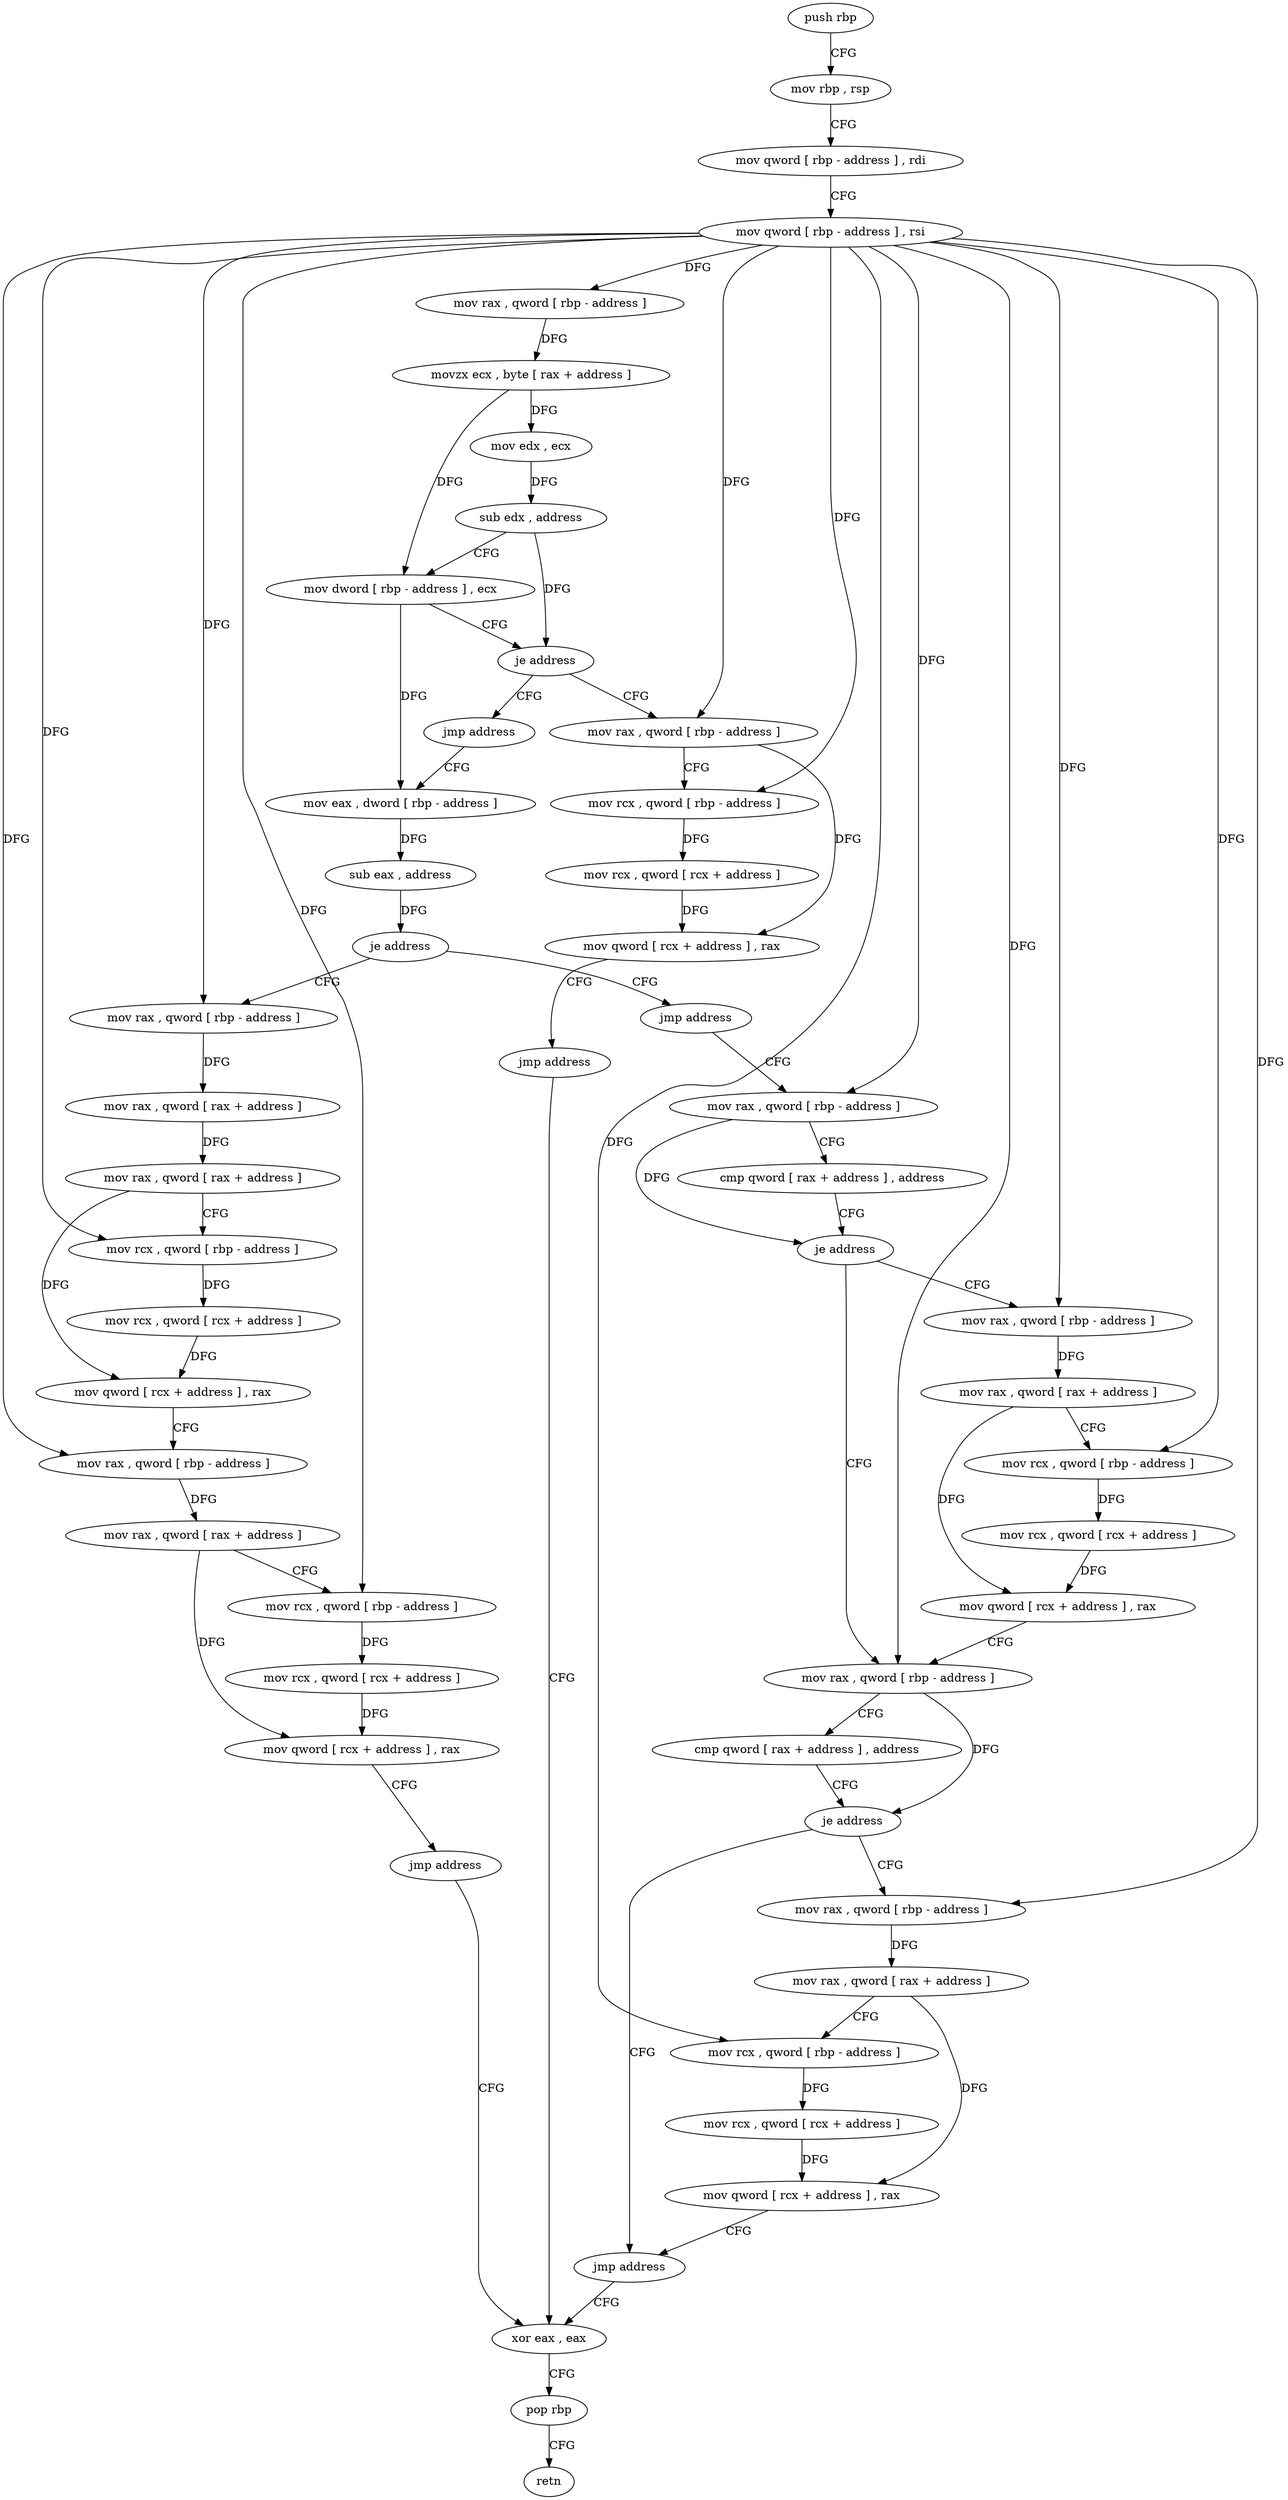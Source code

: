 digraph "func" {
"4269792" [label = "push rbp" ]
"4269793" [label = "mov rbp , rsp" ]
"4269796" [label = "mov qword [ rbp - address ] , rdi" ]
"4269800" [label = "mov qword [ rbp - address ] , rsi" ]
"4269804" [label = "mov rax , qword [ rbp - address ]" ]
"4269808" [label = "movzx ecx , byte [ rax + address ]" ]
"4269812" [label = "mov edx , ecx" ]
"4269814" [label = "sub edx , address" ]
"4269817" [label = "mov dword [ rbp - address ] , ecx" ]
"4269820" [label = "je address" ]
"4269848" [label = "mov rax , qword [ rbp - address ]" ]
"4269826" [label = "jmp address" ]
"4269852" [label = "mov rcx , qword [ rbp - address ]" ]
"4269856" [label = "mov rcx , qword [ rcx + address ]" ]
"4269860" [label = "mov qword [ rcx + address ] , rax" ]
"4269864" [label = "jmp address" ]
"4269993" [label = "xor eax , eax" ]
"4269831" [label = "mov eax , dword [ rbp - address ]" ]
"4269995" [label = "pop rbp" ]
"4269996" [label = "retn" ]
"4269834" [label = "sub eax , address" ]
"4269837" [label = "je address" ]
"4269869" [label = "mov rax , qword [ rbp - address ]" ]
"4269843" [label = "jmp address" ]
"4269873" [label = "mov rax , qword [ rax + address ]" ]
"4269877" [label = "mov rax , qword [ rax + address ]" ]
"4269881" [label = "mov rcx , qword [ rbp - address ]" ]
"4269885" [label = "mov rcx , qword [ rcx + address ]" ]
"4269889" [label = "mov qword [ rcx + address ] , rax" ]
"4269893" [label = "mov rax , qword [ rbp - address ]" ]
"4269897" [label = "mov rax , qword [ rax + address ]" ]
"4269901" [label = "mov rcx , qword [ rbp - address ]" ]
"4269905" [label = "mov rcx , qword [ rcx + address ]" ]
"4269909" [label = "mov qword [ rcx + address ] , rax" ]
"4269913" [label = "jmp address" ]
"4269918" [label = "mov rax , qword [ rbp - address ]" ]
"4269922" [label = "cmp qword [ rax + address ] , address" ]
"4269927" [label = "je address" ]
"4269953" [label = "mov rax , qword [ rbp - address ]" ]
"4269933" [label = "mov rax , qword [ rbp - address ]" ]
"4269957" [label = "cmp qword [ rax + address ] , address" ]
"4269962" [label = "je address" ]
"4269988" [label = "jmp address" ]
"4269968" [label = "mov rax , qword [ rbp - address ]" ]
"4269937" [label = "mov rax , qword [ rax + address ]" ]
"4269941" [label = "mov rcx , qword [ rbp - address ]" ]
"4269945" [label = "mov rcx , qword [ rcx + address ]" ]
"4269949" [label = "mov qword [ rcx + address ] , rax" ]
"4269972" [label = "mov rax , qword [ rax + address ]" ]
"4269976" [label = "mov rcx , qword [ rbp - address ]" ]
"4269980" [label = "mov rcx , qword [ rcx + address ]" ]
"4269984" [label = "mov qword [ rcx + address ] , rax" ]
"4269792" -> "4269793" [ label = "CFG" ]
"4269793" -> "4269796" [ label = "CFG" ]
"4269796" -> "4269800" [ label = "CFG" ]
"4269800" -> "4269804" [ label = "DFG" ]
"4269800" -> "4269848" [ label = "DFG" ]
"4269800" -> "4269852" [ label = "DFG" ]
"4269800" -> "4269869" [ label = "DFG" ]
"4269800" -> "4269881" [ label = "DFG" ]
"4269800" -> "4269893" [ label = "DFG" ]
"4269800" -> "4269901" [ label = "DFG" ]
"4269800" -> "4269918" [ label = "DFG" ]
"4269800" -> "4269953" [ label = "DFG" ]
"4269800" -> "4269933" [ label = "DFG" ]
"4269800" -> "4269941" [ label = "DFG" ]
"4269800" -> "4269968" [ label = "DFG" ]
"4269800" -> "4269976" [ label = "DFG" ]
"4269804" -> "4269808" [ label = "DFG" ]
"4269808" -> "4269812" [ label = "DFG" ]
"4269808" -> "4269817" [ label = "DFG" ]
"4269812" -> "4269814" [ label = "DFG" ]
"4269814" -> "4269817" [ label = "CFG" ]
"4269814" -> "4269820" [ label = "DFG" ]
"4269817" -> "4269820" [ label = "CFG" ]
"4269817" -> "4269831" [ label = "DFG" ]
"4269820" -> "4269848" [ label = "CFG" ]
"4269820" -> "4269826" [ label = "CFG" ]
"4269848" -> "4269852" [ label = "CFG" ]
"4269848" -> "4269860" [ label = "DFG" ]
"4269826" -> "4269831" [ label = "CFG" ]
"4269852" -> "4269856" [ label = "DFG" ]
"4269856" -> "4269860" [ label = "DFG" ]
"4269860" -> "4269864" [ label = "CFG" ]
"4269864" -> "4269993" [ label = "CFG" ]
"4269993" -> "4269995" [ label = "CFG" ]
"4269831" -> "4269834" [ label = "DFG" ]
"4269995" -> "4269996" [ label = "CFG" ]
"4269834" -> "4269837" [ label = "DFG" ]
"4269837" -> "4269869" [ label = "CFG" ]
"4269837" -> "4269843" [ label = "CFG" ]
"4269869" -> "4269873" [ label = "DFG" ]
"4269843" -> "4269918" [ label = "CFG" ]
"4269873" -> "4269877" [ label = "DFG" ]
"4269877" -> "4269881" [ label = "CFG" ]
"4269877" -> "4269889" [ label = "DFG" ]
"4269881" -> "4269885" [ label = "DFG" ]
"4269885" -> "4269889" [ label = "DFG" ]
"4269889" -> "4269893" [ label = "CFG" ]
"4269893" -> "4269897" [ label = "DFG" ]
"4269897" -> "4269901" [ label = "CFG" ]
"4269897" -> "4269909" [ label = "DFG" ]
"4269901" -> "4269905" [ label = "DFG" ]
"4269905" -> "4269909" [ label = "DFG" ]
"4269909" -> "4269913" [ label = "CFG" ]
"4269913" -> "4269993" [ label = "CFG" ]
"4269918" -> "4269922" [ label = "CFG" ]
"4269918" -> "4269927" [ label = "DFG" ]
"4269922" -> "4269927" [ label = "CFG" ]
"4269927" -> "4269953" [ label = "CFG" ]
"4269927" -> "4269933" [ label = "CFG" ]
"4269953" -> "4269957" [ label = "CFG" ]
"4269953" -> "4269962" [ label = "DFG" ]
"4269933" -> "4269937" [ label = "DFG" ]
"4269957" -> "4269962" [ label = "CFG" ]
"4269962" -> "4269988" [ label = "CFG" ]
"4269962" -> "4269968" [ label = "CFG" ]
"4269988" -> "4269993" [ label = "CFG" ]
"4269968" -> "4269972" [ label = "DFG" ]
"4269937" -> "4269941" [ label = "CFG" ]
"4269937" -> "4269949" [ label = "DFG" ]
"4269941" -> "4269945" [ label = "DFG" ]
"4269945" -> "4269949" [ label = "DFG" ]
"4269949" -> "4269953" [ label = "CFG" ]
"4269972" -> "4269976" [ label = "CFG" ]
"4269972" -> "4269984" [ label = "DFG" ]
"4269976" -> "4269980" [ label = "DFG" ]
"4269980" -> "4269984" [ label = "DFG" ]
"4269984" -> "4269988" [ label = "CFG" ]
}
